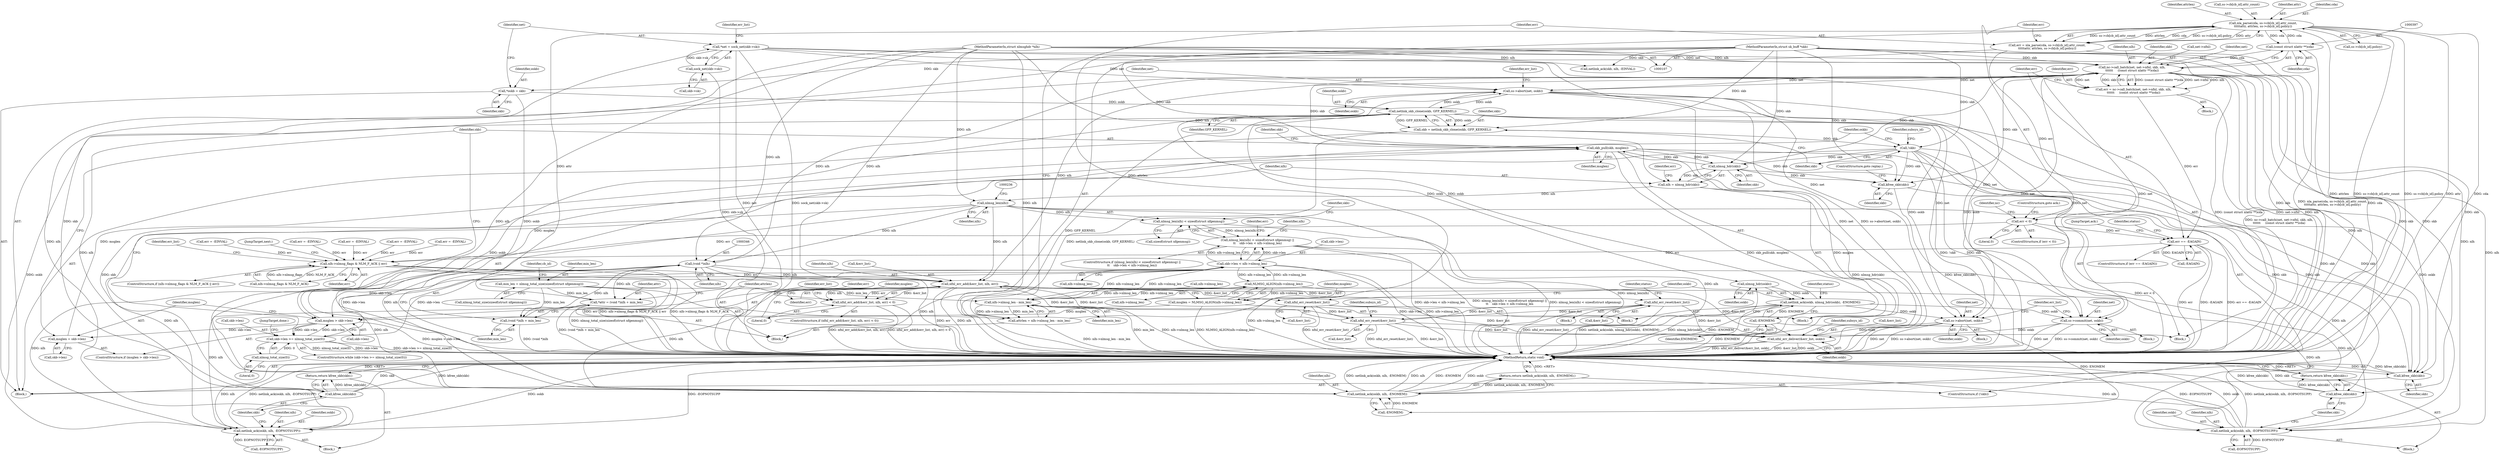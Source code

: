 digraph "1_linux_c58d6c93680f28ac58984af61d0a7ebf4319c241@array" {
"1000359" [label="(Call,nla_parse(cda, ss->cb[cb_id].attr_count,\n\t\t\t\t\tattr, attrlen, ss->cb[cb_id].policy))"];
"1000396" [label="(Call,(const struct nlattr **)cda)"];
"1000359" [label="(Call,nla_parse(cda, ss->cb[cb_id].attr_count,\n\t\t\t\t\tattr, attrlen, ss->cb[cb_id].policy))"];
"1000342" [label="(Call,*attr = (void *)nlh + min_len)"];
"1000345" [label="(Call,(void *)nlh)"];
"1000233" [label="(Call,nlmsg_len(nlh))"];
"1000223" [label="(Call,nlh = nlmsg_hdr(skb))"];
"1000225" [label="(Call,nlmsg_hdr(skb))"];
"1000464" [label="(Call,skb_pull(skb, msglen))"];
"1000389" [label="(Call,nc->call_batch(net, net->nfnl, skb, nlh,\n\t\t\t\t\t\t     (const struct nlattr **)cda))"];
"1000473" [label="(Call,ss->abort(net, oskb))"];
"1000117" [label="(Call,*net = sock_net(skb->sk))"];
"1000119" [label="(Call,sock_net(skb->sk))"];
"1000431" [label="(Call,netlink_ack(oskb, nlmsg_hdr(oskb), -ENOMEM))"];
"1000433" [label="(Call,nlmsg_hdr(oskb))"];
"1000145" [label="(Call,netlink_skb_clone(oskb, GFP_KERNEL))"];
"1000113" [label="(Call,*oskb = skb)"];
"1000108" [label="(MethodParameterIn,struct sk_buff *skb)"];
"1000435" [label="(Call,-ENOMEM)"];
"1000109" [label="(MethodParameterIn,struct nlmsghdr *nlh)"];
"1000454" [label="(Call,msglen > skb->len)"];
"1000447" [label="(Call,msglen = NLMSG_ALIGN(nlh->nlmsg_len))"];
"1000449" [label="(Call,NLMSG_ALIGN(nlh->nlmsg_len))"];
"1000352" [label="(Call,nlh->nlmsg_len - min_len)"];
"1000237" [label="(Call,skb->len < nlh->nlmsg_len)"];
"1000214" [label="(Call,skb->len >= nlmsg_total_size(0))"];
"1000218" [label="(Call,nlmsg_total_size(0))"];
"1000328" [label="(Call,min_len = nlmsg_total_size(sizeof(struct nfgenmsg)))"];
"1000459" [label="(Call,msglen = skb->len)"];
"1000149" [label="(Call,!skb)"];
"1000143" [label="(Call,skb = netlink_skb_clone(oskb, GFP_KERNEL))"];
"1000350" [label="(Call,attrlen = nlh->nlmsg_len - min_len)"];
"1000357" [label="(Call,err = nla_parse(cda, ss->cb[cb_id].attr_count,\n\t\t\t\t\tattr, attrlen, ss->cb[cb_id].policy))"];
"1000378" [label="(Call,err < 0)"];
"1000400" [label="(Call,err == -EAGAIN)"];
"1000411" [label="(Call,nlh->nlmsg_flags & NLM_F_ACK || err)"];
"1000421" [label="(Call,nfnl_err_add(&err_list, nlh, err))"];
"1000152" [label="(Call,netlink_ack(oskb, nlh, -ENOMEM))"];
"1000151" [label="(Return,return netlink_ack(oskb, nlh, -ENOMEM);)"];
"1000184" [label="(Call,netlink_ack(oskb, nlh, -EOPNOTSUPP))"];
"1000205" [label="(Call,netlink_ack(oskb, nlh, -EOPNOTSUPP))"];
"1000273" [label="(Call,nfnl_err_reset(&err_list))"];
"1000476" [label="(Call,nfnl_err_reset(&err_list))"];
"1000498" [label="(Call,nfnl_err_deliver(&err_list, oskb))"];
"1000420" [label="(Call,nfnl_err_add(&err_list, nlh, err) < 0)"];
"1000428" [label="(Call,nfnl_err_reset(&err_list))"];
"1000387" [label="(Call,err = nc->call_batch(net, net->nfnl, skb, nlh,\n\t\t\t\t\t\t     (const struct nlattr **)cda))"];
"1000232" [label="(Call,nlmsg_len(nlh) < sizeof(struct nfgenmsg))"];
"1000231" [label="(Call,nlmsg_len(nlh) < sizeof(struct nfgenmsg) ||\n\t\t    skb->len < nlh->nlmsg_len)"];
"1000344" [label="(Call,(void *)nlh + min_len)"];
"1000481" [label="(Call,kfree_skb(skb))"];
"1000504" [label="(Call,kfree_skb(skb))"];
"1000190" [label="(Call,kfree_skb(skb))"];
"1000189" [label="(Return,return kfree_skb(skb);)"];
"1000211" [label="(Call,kfree_skb(skb))"];
"1000210" [label="(Return,return kfree_skb(skb);)"];
"1000490" [label="(Call,ss->commit(net, oskb))"];
"1000495" [label="(Call,ss->abort(net, oskb))"];
"1000224" [label="(Identifier,nlh)"];
"1000465" [label="(Identifier,skb)"];
"1000400" [label="(Call,err == -EAGAIN)"];
"1000241" [label="(Call,nlh->nlmsg_len)"];
"1000438" [label="(Identifier,status)"];
"1000388" [label="(Identifier,err)"];
"1000226" [label="(Identifier,skb)"];
"1000359" [label="(Call,nla_parse(cda, ss->cb[cb_id].attr_count,\n\t\t\t\t\tattr, attrlen, ss->cb[cb_id].policy))"];
"1000491" [label="(Identifier,net)"];
"1000277" [label="(Identifier,status)"];
"1000420" [label="(Call,nfnl_err_add(&err_list, nlh, err) < 0)"];
"1000134" [label="(Call,netlink_ack(skb, nlh, -EINVAL))"];
"1000118" [label="(Identifier,net)"];
"1000492" [label="(Identifier,oskb)"];
"1000406" [label="(Identifier,status)"];
"1000399" [label="(ControlStructure,if (err == -EAGAIN))"];
"1000386" [label="(Block,)"];
"1000503" [label="(Identifier,subsys_id)"];
"1000357" [label="(Call,err = nla_parse(cda, ss->cb[cb_id].attr_count,\n\t\t\t\t\tattr, attrlen, ss->cb[cb_id].policy))"];
"1000335" [label="(Identifier,cb_id)"];
"1000187" [label="(Call,-EOPNOTSUPP)"];
"1000417" [label="(Identifier,err)"];
"1000272" [label="(Block,)"];
"1000369" [label="(Identifier,attrlen)"];
"1000442" [label="(Identifier,err)"];
"1000472" [label="(Block,)"];
"1000498" [label="(Call,nfnl_err_deliver(&err_list, oskb))"];
"1000428" [label="(Call,nfnl_err_reset(&err_list))"];
"1000213" [label="(ControlStructure,while (skb->len >= nlmsg_total_size(0)))"];
"1000233" [label="(Call,nlmsg_len(nlh))"];
"1000432" [label="(Identifier,oskb)"];
"1000473" [label="(Call,ss->abort(net, oskb))"];
"1000497" [label="(Identifier,oskb)"];
"1000456" [label="(Call,skb->len)"];
"1000450" [label="(Call,nlh->nlmsg_len)"];
"1000109" [label="(MethodParameterIn,struct nlmsghdr *nlh)"];
"1000434" [label="(Identifier,oskb)"];
"1000225" [label="(Call,nlmsg_hdr(skb))"];
"1000426" [label="(Literal,0)"];
"1000506" [label="(MethodReturn,static void)"];
"1000246" [label="(Identifier,err)"];
"1000181" [label="(Block,)"];
"1000185" [label="(Identifier,oskb)"];
"1000423" [label="(Identifier,err_list)"];
"1000460" [label="(Identifier,msglen)"];
"1000361" [label="(Call,ss->cb[cb_id].attr_count)"];
"1000258" [label="(Call,err = -EINVAL)"];
"1000330" [label="(Call,nlmsg_total_size(sizeof(struct nfgenmsg)))"];
"1000496" [label="(Identifier,net)"];
"1000329" [label="(Identifier,min_len)"];
"1000480" [label="(Identifier,subsys_id)"];
"1000152" [label="(Call,netlink_ack(oskb, nlh, -ENOMEM))"];
"1000115" [label="(Identifier,skb)"];
"1000424" [label="(Identifier,nlh)"];
"1000381" [label="(ControlStructure,goto ack;)"];
"1000433" [label="(Call,nlmsg_hdr(oskb))"];
"1000119" [label="(Call,sock_net(skb->sk))"];
"1000212" [label="(Identifier,skb)"];
"1000429" [label="(Call,&err_list)"];
"1000230" [label="(ControlStructure,if (nlmsg_len(nlh) < sizeof(struct nfgenmsg) ||\n\t\t    skb->len < nlh->nlmsg_len))"];
"1000191" [label="(Identifier,skb)"];
"1000120" [label="(Call,skb->sk)"];
"1000505" [label="(Identifier,skb)"];
"1000419" [label="(ControlStructure,if (nfnl_err_add(&err_list, nlh, err) < 0))"];
"1000144" [label="(Identifier,skb)"];
"1000410" [label="(ControlStructure,if (nlh->nlmsg_flags & NLM_F_ACK || err))"];
"1000500" [label="(Identifier,err_list)"];
"1000345" [label="(Call,(void *)nlh)"];
"1000117" [label="(Call,*net = sock_net(skb->sk))"];
"1000189" [label="(Return,return kfree_skb(skb);)"];
"1000384" [label="(Identifier,nc)"];
"1000387" [label="(Call,err = nc->call_batch(net, net->nfnl, skb, nlh,\n\t\t\t\t\t\t     (const struct nlattr **)cda))"];
"1000235" [label="(Call,sizeof(struct nfgenmsg))"];
"1000326" [label="(Block,)"];
"1000352" [label="(Call,nlh->nlmsg_len - min_len)"];
"1000446" [label="(JumpTarget,next:)"];
"1000245" [label="(Call,err = -EINVAL)"];
"1000148" [label="(ControlStructure,if (!skb))"];
"1000228" [label="(Identifier,err)"];
"1000153" [label="(Identifier,oskb)"];
"1000350" [label="(Call,attrlen = nlh->nlmsg_len - min_len)"];
"1000232" [label="(Call,nlmsg_len(nlh) < sizeof(struct nfgenmsg))"];
"1000412" [label="(Call,nlh->nlmsg_flags & NLM_F_ACK)"];
"1000154" [label="(Identifier,nlh)"];
"1000396" [label="(Call,(const struct nlattr **)cda)"];
"1000448" [label="(Identifier,msglen)"];
"1000216" [label="(Identifier,skb)"];
"1000427" [label="(Block,)"];
"1000474" [label="(Identifier,net)"];
"1000151" [label="(Return,return netlink_ack(oskb, nlh, -ENOMEM);)"];
"1000459" [label="(Call,msglen = skb->len)"];
"1000379" [label="(Identifier,err)"];
"1000143" [label="(Call,skb = netlink_skb_clone(oskb, GFP_KERNEL))"];
"1000190" [label="(Call,kfree_skb(skb))"];
"1000409" [label="(JumpTarget,ack:)"];
"1000455" [label="(Identifier,msglen)"];
"1000114" [label="(Identifier,oskb)"];
"1000254" [label="(Identifier,nlh)"];
"1000461" [label="(Call,skb->len)"];
"1000476" [label="(Call,nfnl_err_reset(&err_list))"];
"1000499" [label="(Call,&err_list)"];
"1000186" [label="(Identifier,nlh)"];
"1000184" [label="(Call,netlink_ack(oskb, nlh, -EOPNOTSUPP))"];
"1000411" [label="(Call,nlh->nlmsg_flags & NLM_F_ACK || err)"];
"1000435" [label="(Call,-ENOMEM)"];
"1000343" [label="(Identifier,attr)"];
"1000342" [label="(Call,*attr = (void *)nlh + min_len)"];
"1000155" [label="(Call,-ENOMEM)"];
"1000380" [label="(Literal,0)"];
"1000447" [label="(Call,msglen = NLMSG_ALIGN(nlh->nlmsg_len))"];
"1000377" [label="(ControlStructure,if (err < 0))"];
"1000489" [label="(Block,)"];
"1000344" [label="(Call,(void *)nlh + min_len)"];
"1000211" [label="(Call,kfree_skb(skb))"];
"1000234" [label="(Identifier,nlh)"];
"1000108" [label="(MethodParameterIn,struct sk_buff *skb)"];
"1000475" [label="(Identifier,oskb)"];
"1000126" [label="(Identifier,err_list)"];
"1000478" [label="(Identifier,err_list)"];
"1000431" [label="(Call,netlink_ack(oskb, nlmsg_hdr(oskb), -ENOMEM))"];
"1000146" [label="(Identifier,oskb)"];
"1000351" [label="(Identifier,attrlen)"];
"1000490" [label="(Call,ss->commit(net, oskb))"];
"1000494" [label="(Block,)"];
"1000483" [label="(ControlStructure,goto replay;)"];
"1000158" [label="(Identifier,subsys_id)"];
"1000149" [label="(Call,!skb)"];
"1000238" [label="(Call,skb->len)"];
"1000223" [label="(Call,nlh = nlmsg_hdr(skb))"];
"1000467" [label="(JumpTarget,done:)"];
"1000495" [label="(Call,ss->abort(net, oskb))"];
"1000401" [label="(Identifier,err)"];
"1000394" [label="(Identifier,skb)"];
"1000147" [label="(Identifier,GFP_KERNEL)"];
"1000449" [label="(Call,NLMSG_ALIGN(nlh->nlmsg_len))"];
"1000207" [label="(Identifier,nlh)"];
"1000391" [label="(Call,net->nfnl)"];
"1000347" [label="(Identifier,nlh)"];
"1000464" [label="(Call,skb_pull(skb, msglen))"];
"1000378" [label="(Call,err < 0)"];
"1000239" [label="(Identifier,skb)"];
"1000477" [label="(Call,&err_list)"];
"1000348" [label="(Identifier,min_len)"];
"1000321" [label="(Call,err = -EINVAL)"];
"1000220" [label="(Block,)"];
"1000150" [label="(Identifier,skb)"];
"1000454" [label="(Call,msglen > skb->len)"];
"1000436" [label="(Identifier,ENOMEM)"];
"1000218" [label="(Call,nlmsg_total_size(0))"];
"1000389" [label="(Call,nc->call_batch(net, net->nfnl, skb, nlh,\n\t\t\t\t\t\t     (const struct nlattr **)cda))"];
"1000210" [label="(Return,return kfree_skb(skb);)"];
"1000368" [label="(Identifier,attr)"];
"1000390" [label="(Identifier,net)"];
"1000296" [label="(Call,err = -EINVAL)"];
"1000453" [label="(ControlStructure,if (msglen > skb->len))"];
"1000219" [label="(Literal,0)"];
"1000145" [label="(Call,netlink_skb_clone(oskb, GFP_KERNEL))"];
"1000214" [label="(Call,skb->len >= nlmsg_total_size(0))"];
"1000395" [label="(Identifier,nlh)"];
"1000205" [label="(Call,netlink_ack(oskb, nlh, -EOPNOTSUPP))"];
"1000402" [label="(Call,-EAGAIN)"];
"1000501" [label="(Identifier,oskb)"];
"1000328" [label="(Call,min_len = nlmsg_total_size(sizeof(struct nfgenmsg)))"];
"1000466" [label="(Identifier,msglen)"];
"1000370" [label="(Call,ss->cb[cb_id].policy)"];
"1000273" [label="(Call,nfnl_err_reset(&err_list))"];
"1000356" [label="(Identifier,min_len)"];
"1000111" [label="(Block,)"];
"1000358" [label="(Identifier,err)"];
"1000231" [label="(Call,nlmsg_len(nlh) < sizeof(struct nfgenmsg) ||\n\t\t    skb->len < nlh->nlmsg_len)"];
"1000425" [label="(Identifier,err)"];
"1000215" [label="(Call,skb->len)"];
"1000237" [label="(Call,skb->len < nlh->nlmsg_len)"];
"1000206" [label="(Identifier,oskb)"];
"1000482" [label="(Identifier,skb)"];
"1000113" [label="(Call,*oskb = skb)"];
"1000430" [label="(Identifier,err_list)"];
"1000504" [label="(Call,kfree_skb(skb))"];
"1000421" [label="(Call,nfnl_err_add(&err_list, nlh, err))"];
"1000398" [label="(Identifier,cda)"];
"1000360" [label="(Identifier,cda)"];
"1000422" [label="(Call,&err_list)"];
"1000208" [label="(Call,-EOPNOTSUPP)"];
"1000353" [label="(Call,nlh->nlmsg_len)"];
"1000307" [label="(Call,err = -EINVAL)"];
"1000202" [label="(Block,)"];
"1000481" [label="(Call,kfree_skb(skb))"];
"1000274" [label="(Call,&err_list)"];
"1000359" -> "1000357"  [label="AST: "];
"1000359" -> "1000370"  [label="CFG: "];
"1000360" -> "1000359"  [label="AST: "];
"1000361" -> "1000359"  [label="AST: "];
"1000368" -> "1000359"  [label="AST: "];
"1000369" -> "1000359"  [label="AST: "];
"1000370" -> "1000359"  [label="AST: "];
"1000357" -> "1000359"  [label="CFG: "];
"1000359" -> "1000506"  [label="DDG: attrlen"];
"1000359" -> "1000506"  [label="DDG: ss->cb[cb_id].attr_count"];
"1000359" -> "1000506"  [label="DDG: ss->cb[cb_id].policy"];
"1000359" -> "1000506"  [label="DDG: attr"];
"1000359" -> "1000506"  [label="DDG: cda"];
"1000359" -> "1000357"  [label="DDG: ss->cb[cb_id].attr_count"];
"1000359" -> "1000357"  [label="DDG: attrlen"];
"1000359" -> "1000357"  [label="DDG: cda"];
"1000359" -> "1000357"  [label="DDG: ss->cb[cb_id].policy"];
"1000359" -> "1000357"  [label="DDG: attr"];
"1000396" -> "1000359"  [label="DDG: cda"];
"1000342" -> "1000359"  [label="DDG: attr"];
"1000350" -> "1000359"  [label="DDG: attrlen"];
"1000359" -> "1000396"  [label="DDG: cda"];
"1000396" -> "1000389"  [label="AST: "];
"1000396" -> "1000398"  [label="CFG: "];
"1000397" -> "1000396"  [label="AST: "];
"1000398" -> "1000396"  [label="AST: "];
"1000389" -> "1000396"  [label="CFG: "];
"1000396" -> "1000506"  [label="DDG: cda"];
"1000396" -> "1000389"  [label="DDG: cda"];
"1000342" -> "1000326"  [label="AST: "];
"1000342" -> "1000344"  [label="CFG: "];
"1000343" -> "1000342"  [label="AST: "];
"1000344" -> "1000342"  [label="AST: "];
"1000351" -> "1000342"  [label="CFG: "];
"1000342" -> "1000506"  [label="DDG: (void *)nlh + min_len"];
"1000345" -> "1000342"  [label="DDG: nlh"];
"1000328" -> "1000342"  [label="DDG: min_len"];
"1000345" -> "1000344"  [label="AST: "];
"1000345" -> "1000347"  [label="CFG: "];
"1000346" -> "1000345"  [label="AST: "];
"1000347" -> "1000345"  [label="AST: "];
"1000348" -> "1000345"  [label="CFG: "];
"1000345" -> "1000506"  [label="DDG: nlh"];
"1000345" -> "1000152"  [label="DDG: nlh"];
"1000345" -> "1000184"  [label="DDG: nlh"];
"1000345" -> "1000205"  [label="DDG: nlh"];
"1000345" -> "1000344"  [label="DDG: nlh"];
"1000233" -> "1000345"  [label="DDG: nlh"];
"1000109" -> "1000345"  [label="DDG: nlh"];
"1000345" -> "1000389"  [label="DDG: nlh"];
"1000345" -> "1000421"  [label="DDG: nlh"];
"1000233" -> "1000232"  [label="AST: "];
"1000233" -> "1000234"  [label="CFG: "];
"1000234" -> "1000233"  [label="AST: "];
"1000236" -> "1000233"  [label="CFG: "];
"1000233" -> "1000506"  [label="DDG: nlh"];
"1000233" -> "1000152"  [label="DDG: nlh"];
"1000233" -> "1000184"  [label="DDG: nlh"];
"1000233" -> "1000205"  [label="DDG: nlh"];
"1000233" -> "1000232"  [label="DDG: nlh"];
"1000223" -> "1000233"  [label="DDG: nlh"];
"1000109" -> "1000233"  [label="DDG: nlh"];
"1000233" -> "1000421"  [label="DDG: nlh"];
"1000223" -> "1000220"  [label="AST: "];
"1000223" -> "1000225"  [label="CFG: "];
"1000224" -> "1000223"  [label="AST: "];
"1000225" -> "1000223"  [label="AST: "];
"1000228" -> "1000223"  [label="CFG: "];
"1000223" -> "1000506"  [label="DDG: nlmsg_hdr(skb)"];
"1000225" -> "1000223"  [label="DDG: skb"];
"1000109" -> "1000223"  [label="DDG: nlh"];
"1000225" -> "1000226"  [label="CFG: "];
"1000226" -> "1000225"  [label="AST: "];
"1000464" -> "1000225"  [label="DDG: skb"];
"1000149" -> "1000225"  [label="DDG: skb"];
"1000108" -> "1000225"  [label="DDG: skb"];
"1000225" -> "1000389"  [label="DDG: skb"];
"1000225" -> "1000464"  [label="DDG: skb"];
"1000225" -> "1000481"  [label="DDG: skb"];
"1000225" -> "1000504"  [label="DDG: skb"];
"1000464" -> "1000220"  [label="AST: "];
"1000464" -> "1000466"  [label="CFG: "];
"1000465" -> "1000464"  [label="AST: "];
"1000466" -> "1000464"  [label="AST: "];
"1000216" -> "1000464"  [label="CFG: "];
"1000464" -> "1000506"  [label="DDG: skb_pull(skb, msglen)"];
"1000464" -> "1000506"  [label="DDG: msglen"];
"1000389" -> "1000464"  [label="DDG: skb"];
"1000108" -> "1000464"  [label="DDG: skb"];
"1000454" -> "1000464"  [label="DDG: msglen"];
"1000459" -> "1000464"  [label="DDG: msglen"];
"1000464" -> "1000481"  [label="DDG: skb"];
"1000464" -> "1000504"  [label="DDG: skb"];
"1000389" -> "1000387"  [label="AST: "];
"1000390" -> "1000389"  [label="AST: "];
"1000391" -> "1000389"  [label="AST: "];
"1000394" -> "1000389"  [label="AST: "];
"1000395" -> "1000389"  [label="AST: "];
"1000387" -> "1000389"  [label="CFG: "];
"1000389" -> "1000506"  [label="DDG: (const struct nlattr **)cda"];
"1000389" -> "1000506"  [label="DDG: net->nfnl"];
"1000389" -> "1000506"  [label="DDG: nlh"];
"1000389" -> "1000152"  [label="DDG: nlh"];
"1000389" -> "1000184"  [label="DDG: nlh"];
"1000389" -> "1000205"  [label="DDG: nlh"];
"1000389" -> "1000387"  [label="DDG: (const struct nlattr **)cda"];
"1000389" -> "1000387"  [label="DDG: net->nfnl"];
"1000389" -> "1000387"  [label="DDG: nlh"];
"1000389" -> "1000387"  [label="DDG: net"];
"1000389" -> "1000387"  [label="DDG: skb"];
"1000473" -> "1000389"  [label="DDG: net"];
"1000117" -> "1000389"  [label="DDG: net"];
"1000108" -> "1000389"  [label="DDG: skb"];
"1000109" -> "1000389"  [label="DDG: nlh"];
"1000389" -> "1000421"  [label="DDG: nlh"];
"1000389" -> "1000473"  [label="DDG: net"];
"1000389" -> "1000481"  [label="DDG: skb"];
"1000389" -> "1000490"  [label="DDG: net"];
"1000389" -> "1000495"  [label="DDG: net"];
"1000389" -> "1000504"  [label="DDG: skb"];
"1000473" -> "1000472"  [label="AST: "];
"1000473" -> "1000475"  [label="CFG: "];
"1000474" -> "1000473"  [label="AST: "];
"1000475" -> "1000473"  [label="AST: "];
"1000478" -> "1000473"  [label="CFG: "];
"1000473" -> "1000506"  [label="DDG: net"];
"1000473" -> "1000506"  [label="DDG: ss->abort(net, oskb)"];
"1000473" -> "1000145"  [label="DDG: oskb"];
"1000117" -> "1000473"  [label="DDG: net"];
"1000431" -> "1000473"  [label="DDG: oskb"];
"1000145" -> "1000473"  [label="DDG: oskb"];
"1000473" -> "1000490"  [label="DDG: net"];
"1000473" -> "1000495"  [label="DDG: net"];
"1000117" -> "1000111"  [label="AST: "];
"1000117" -> "1000119"  [label="CFG: "];
"1000118" -> "1000117"  [label="AST: "];
"1000119" -> "1000117"  [label="AST: "];
"1000126" -> "1000117"  [label="CFG: "];
"1000117" -> "1000506"  [label="DDG: net"];
"1000117" -> "1000506"  [label="DDG: sock_net(skb->sk)"];
"1000119" -> "1000117"  [label="DDG: skb->sk"];
"1000117" -> "1000490"  [label="DDG: net"];
"1000117" -> "1000495"  [label="DDG: net"];
"1000119" -> "1000120"  [label="CFG: "];
"1000120" -> "1000119"  [label="AST: "];
"1000119" -> "1000506"  [label="DDG: skb->sk"];
"1000431" -> "1000427"  [label="AST: "];
"1000431" -> "1000435"  [label="CFG: "];
"1000432" -> "1000431"  [label="AST: "];
"1000433" -> "1000431"  [label="AST: "];
"1000435" -> "1000431"  [label="AST: "];
"1000438" -> "1000431"  [label="CFG: "];
"1000431" -> "1000506"  [label="DDG: netlink_ack(oskb, nlmsg_hdr(oskb), -ENOMEM)"];
"1000431" -> "1000506"  [label="DDG: nlmsg_hdr(oskb)"];
"1000431" -> "1000506"  [label="DDG: -ENOMEM"];
"1000433" -> "1000431"  [label="DDG: oskb"];
"1000435" -> "1000431"  [label="DDG: ENOMEM"];
"1000431" -> "1000490"  [label="DDG: oskb"];
"1000431" -> "1000495"  [label="DDG: oskb"];
"1000433" -> "1000434"  [label="CFG: "];
"1000434" -> "1000433"  [label="AST: "];
"1000436" -> "1000433"  [label="CFG: "];
"1000145" -> "1000433"  [label="DDG: oskb"];
"1000145" -> "1000143"  [label="AST: "];
"1000145" -> "1000147"  [label="CFG: "];
"1000146" -> "1000145"  [label="AST: "];
"1000147" -> "1000145"  [label="AST: "];
"1000143" -> "1000145"  [label="CFG: "];
"1000145" -> "1000506"  [label="DDG: GFP_KERNEL"];
"1000145" -> "1000143"  [label="DDG: oskb"];
"1000145" -> "1000143"  [label="DDG: GFP_KERNEL"];
"1000113" -> "1000145"  [label="DDG: oskb"];
"1000145" -> "1000152"  [label="DDG: oskb"];
"1000145" -> "1000184"  [label="DDG: oskb"];
"1000145" -> "1000205"  [label="DDG: oskb"];
"1000145" -> "1000490"  [label="DDG: oskb"];
"1000145" -> "1000495"  [label="DDG: oskb"];
"1000113" -> "1000111"  [label="AST: "];
"1000113" -> "1000115"  [label="CFG: "];
"1000114" -> "1000113"  [label="AST: "];
"1000115" -> "1000113"  [label="AST: "];
"1000118" -> "1000113"  [label="CFG: "];
"1000113" -> "1000506"  [label="DDG: oskb"];
"1000108" -> "1000113"  [label="DDG: skb"];
"1000108" -> "1000107"  [label="AST: "];
"1000108" -> "1000506"  [label="DDG: skb"];
"1000108" -> "1000134"  [label="DDG: skb"];
"1000108" -> "1000143"  [label="DDG: skb"];
"1000108" -> "1000149"  [label="DDG: skb"];
"1000108" -> "1000190"  [label="DDG: skb"];
"1000108" -> "1000211"  [label="DDG: skb"];
"1000108" -> "1000481"  [label="DDG: skb"];
"1000108" -> "1000504"  [label="DDG: skb"];
"1000435" -> "1000436"  [label="CFG: "];
"1000436" -> "1000435"  [label="AST: "];
"1000435" -> "1000506"  [label="DDG: ENOMEM"];
"1000435" -> "1000155"  [label="DDG: ENOMEM"];
"1000109" -> "1000107"  [label="AST: "];
"1000109" -> "1000506"  [label="DDG: nlh"];
"1000109" -> "1000134"  [label="DDG: nlh"];
"1000109" -> "1000152"  [label="DDG: nlh"];
"1000109" -> "1000184"  [label="DDG: nlh"];
"1000109" -> "1000205"  [label="DDG: nlh"];
"1000109" -> "1000421"  [label="DDG: nlh"];
"1000454" -> "1000453"  [label="AST: "];
"1000454" -> "1000456"  [label="CFG: "];
"1000455" -> "1000454"  [label="AST: "];
"1000456" -> "1000454"  [label="AST: "];
"1000460" -> "1000454"  [label="CFG: "];
"1000465" -> "1000454"  [label="CFG: "];
"1000454" -> "1000506"  [label="DDG: msglen > skb->len"];
"1000454" -> "1000214"  [label="DDG: skb->len"];
"1000447" -> "1000454"  [label="DDG: msglen"];
"1000237" -> "1000454"  [label="DDG: skb->len"];
"1000214" -> "1000454"  [label="DDG: skb->len"];
"1000454" -> "1000459"  [label="DDG: skb->len"];
"1000447" -> "1000220"  [label="AST: "];
"1000447" -> "1000449"  [label="CFG: "];
"1000448" -> "1000447"  [label="AST: "];
"1000449" -> "1000447"  [label="AST: "];
"1000455" -> "1000447"  [label="CFG: "];
"1000447" -> "1000506"  [label="DDG: NLMSG_ALIGN(nlh->nlmsg_len)"];
"1000449" -> "1000447"  [label="DDG: nlh->nlmsg_len"];
"1000449" -> "1000450"  [label="CFG: "];
"1000450" -> "1000449"  [label="AST: "];
"1000449" -> "1000506"  [label="DDG: nlh->nlmsg_len"];
"1000449" -> "1000237"  [label="DDG: nlh->nlmsg_len"];
"1000449" -> "1000352"  [label="DDG: nlh->nlmsg_len"];
"1000352" -> "1000449"  [label="DDG: nlh->nlmsg_len"];
"1000237" -> "1000449"  [label="DDG: nlh->nlmsg_len"];
"1000352" -> "1000350"  [label="AST: "];
"1000352" -> "1000356"  [label="CFG: "];
"1000353" -> "1000352"  [label="AST: "];
"1000356" -> "1000352"  [label="AST: "];
"1000350" -> "1000352"  [label="CFG: "];
"1000352" -> "1000506"  [label="DDG: min_len"];
"1000352" -> "1000506"  [label="DDG: nlh->nlmsg_len"];
"1000352" -> "1000237"  [label="DDG: nlh->nlmsg_len"];
"1000352" -> "1000350"  [label="DDG: nlh->nlmsg_len"];
"1000352" -> "1000350"  [label="DDG: min_len"];
"1000237" -> "1000352"  [label="DDG: nlh->nlmsg_len"];
"1000328" -> "1000352"  [label="DDG: min_len"];
"1000237" -> "1000231"  [label="AST: "];
"1000237" -> "1000241"  [label="CFG: "];
"1000238" -> "1000237"  [label="AST: "];
"1000241" -> "1000237"  [label="AST: "];
"1000231" -> "1000237"  [label="CFG: "];
"1000237" -> "1000506"  [label="DDG: skb->len"];
"1000237" -> "1000506"  [label="DDG: nlh->nlmsg_len"];
"1000237" -> "1000214"  [label="DDG: skb->len"];
"1000237" -> "1000231"  [label="DDG: skb->len"];
"1000237" -> "1000231"  [label="DDG: nlh->nlmsg_len"];
"1000214" -> "1000237"  [label="DDG: skb->len"];
"1000214" -> "1000213"  [label="AST: "];
"1000214" -> "1000218"  [label="CFG: "];
"1000215" -> "1000214"  [label="AST: "];
"1000218" -> "1000214"  [label="AST: "];
"1000224" -> "1000214"  [label="CFG: "];
"1000467" -> "1000214"  [label="CFG: "];
"1000214" -> "1000506"  [label="DDG: skb->len >= nlmsg_total_size(0)"];
"1000214" -> "1000506"  [label="DDG: nlmsg_total_size(0)"];
"1000214" -> "1000506"  [label="DDG: skb->len"];
"1000218" -> "1000214"  [label="DDG: 0"];
"1000218" -> "1000219"  [label="CFG: "];
"1000219" -> "1000218"  [label="AST: "];
"1000328" -> "1000326"  [label="AST: "];
"1000328" -> "1000330"  [label="CFG: "];
"1000329" -> "1000328"  [label="AST: "];
"1000330" -> "1000328"  [label="AST: "];
"1000335" -> "1000328"  [label="CFG: "];
"1000328" -> "1000506"  [label="DDG: nlmsg_total_size(sizeof(struct nfgenmsg))"];
"1000328" -> "1000344"  [label="DDG: min_len"];
"1000459" -> "1000453"  [label="AST: "];
"1000459" -> "1000461"  [label="CFG: "];
"1000460" -> "1000459"  [label="AST: "];
"1000461" -> "1000459"  [label="AST: "];
"1000465" -> "1000459"  [label="CFG: "];
"1000149" -> "1000148"  [label="AST: "];
"1000149" -> "1000150"  [label="CFG: "];
"1000150" -> "1000149"  [label="AST: "];
"1000153" -> "1000149"  [label="CFG: "];
"1000158" -> "1000149"  [label="CFG: "];
"1000149" -> "1000506"  [label="DDG: !skb"];
"1000149" -> "1000506"  [label="DDG: skb"];
"1000143" -> "1000149"  [label="DDG: skb"];
"1000149" -> "1000190"  [label="DDG: skb"];
"1000149" -> "1000211"  [label="DDG: skb"];
"1000149" -> "1000481"  [label="DDG: skb"];
"1000149" -> "1000504"  [label="DDG: skb"];
"1000143" -> "1000111"  [label="AST: "];
"1000144" -> "1000143"  [label="AST: "];
"1000150" -> "1000143"  [label="CFG: "];
"1000143" -> "1000506"  [label="DDG: netlink_skb_clone(oskb, GFP_KERNEL)"];
"1000350" -> "1000326"  [label="AST: "];
"1000351" -> "1000350"  [label="AST: "];
"1000358" -> "1000350"  [label="CFG: "];
"1000350" -> "1000506"  [label="DDG: nlh->nlmsg_len - min_len"];
"1000357" -> "1000326"  [label="AST: "];
"1000358" -> "1000357"  [label="AST: "];
"1000379" -> "1000357"  [label="CFG: "];
"1000357" -> "1000506"  [label="DDG: nla_parse(cda, ss->cb[cb_id].attr_count,\n\t\t\t\t\tattr, attrlen, ss->cb[cb_id].policy)"];
"1000357" -> "1000378"  [label="DDG: err"];
"1000378" -> "1000377"  [label="AST: "];
"1000378" -> "1000380"  [label="CFG: "];
"1000379" -> "1000378"  [label="AST: "];
"1000380" -> "1000378"  [label="AST: "];
"1000381" -> "1000378"  [label="CFG: "];
"1000384" -> "1000378"  [label="CFG: "];
"1000378" -> "1000506"  [label="DDG: err < 0"];
"1000378" -> "1000400"  [label="DDG: err"];
"1000378" -> "1000411"  [label="DDG: err"];
"1000400" -> "1000399"  [label="AST: "];
"1000400" -> "1000402"  [label="CFG: "];
"1000401" -> "1000400"  [label="AST: "];
"1000402" -> "1000400"  [label="AST: "];
"1000406" -> "1000400"  [label="CFG: "];
"1000409" -> "1000400"  [label="CFG: "];
"1000400" -> "1000506"  [label="DDG: err"];
"1000400" -> "1000506"  [label="DDG: -EAGAIN"];
"1000400" -> "1000506"  [label="DDG: err == -EAGAIN"];
"1000387" -> "1000400"  [label="DDG: err"];
"1000402" -> "1000400"  [label="DDG: EAGAIN"];
"1000400" -> "1000411"  [label="DDG: err"];
"1000411" -> "1000410"  [label="AST: "];
"1000411" -> "1000412"  [label="CFG: "];
"1000411" -> "1000417"  [label="CFG: "];
"1000412" -> "1000411"  [label="AST: "];
"1000417" -> "1000411"  [label="AST: "];
"1000423" -> "1000411"  [label="CFG: "];
"1000446" -> "1000411"  [label="CFG: "];
"1000411" -> "1000506"  [label="DDG: nlh->nlmsg_flags & NLM_F_ACK || err"];
"1000411" -> "1000506"  [label="DDG: nlh->nlmsg_flags & NLM_F_ACK"];
"1000411" -> "1000506"  [label="DDG: err"];
"1000412" -> "1000411"  [label="DDG: nlh->nlmsg_flags"];
"1000412" -> "1000411"  [label="DDG: NLM_F_ACK"];
"1000258" -> "1000411"  [label="DDG: err"];
"1000296" -> "1000411"  [label="DDG: err"];
"1000321" -> "1000411"  [label="DDG: err"];
"1000307" -> "1000411"  [label="DDG: err"];
"1000245" -> "1000411"  [label="DDG: err"];
"1000411" -> "1000421"  [label="DDG: err"];
"1000421" -> "1000420"  [label="AST: "];
"1000421" -> "1000425"  [label="CFG: "];
"1000422" -> "1000421"  [label="AST: "];
"1000424" -> "1000421"  [label="AST: "];
"1000425" -> "1000421"  [label="AST: "];
"1000426" -> "1000421"  [label="CFG: "];
"1000421" -> "1000506"  [label="DDG: err"];
"1000421" -> "1000506"  [label="DDG: nlh"];
"1000421" -> "1000152"  [label="DDG: nlh"];
"1000421" -> "1000184"  [label="DDG: nlh"];
"1000421" -> "1000205"  [label="DDG: nlh"];
"1000421" -> "1000273"  [label="DDG: &err_list"];
"1000421" -> "1000420"  [label="DDG: &err_list"];
"1000421" -> "1000420"  [label="DDG: nlh"];
"1000421" -> "1000420"  [label="DDG: err"];
"1000476" -> "1000421"  [label="DDG: &err_list"];
"1000421" -> "1000428"  [label="DDG: &err_list"];
"1000421" -> "1000476"  [label="DDG: &err_list"];
"1000421" -> "1000498"  [label="DDG: &err_list"];
"1000152" -> "1000151"  [label="AST: "];
"1000152" -> "1000155"  [label="CFG: "];
"1000153" -> "1000152"  [label="AST: "];
"1000154" -> "1000152"  [label="AST: "];
"1000155" -> "1000152"  [label="AST: "];
"1000151" -> "1000152"  [label="CFG: "];
"1000152" -> "1000506"  [label="DDG: netlink_ack(oskb, nlh, -ENOMEM)"];
"1000152" -> "1000506"  [label="DDG: -ENOMEM"];
"1000152" -> "1000506"  [label="DDG: oskb"];
"1000152" -> "1000506"  [label="DDG: nlh"];
"1000152" -> "1000151"  [label="DDG: netlink_ack(oskb, nlh, -ENOMEM)"];
"1000155" -> "1000152"  [label="DDG: ENOMEM"];
"1000151" -> "1000148"  [label="AST: "];
"1000506" -> "1000151"  [label="CFG: "];
"1000151" -> "1000506"  [label="DDG: <RET>"];
"1000184" -> "1000181"  [label="AST: "];
"1000184" -> "1000187"  [label="CFG: "];
"1000185" -> "1000184"  [label="AST: "];
"1000186" -> "1000184"  [label="AST: "];
"1000187" -> "1000184"  [label="AST: "];
"1000191" -> "1000184"  [label="CFG: "];
"1000184" -> "1000506"  [label="DDG: nlh"];
"1000184" -> "1000506"  [label="DDG: -EOPNOTSUPP"];
"1000184" -> "1000506"  [label="DDG: oskb"];
"1000184" -> "1000506"  [label="DDG: netlink_ack(oskb, nlh, -EOPNOTSUPP)"];
"1000187" -> "1000184"  [label="DDG: EOPNOTSUPP"];
"1000205" -> "1000202"  [label="AST: "];
"1000205" -> "1000208"  [label="CFG: "];
"1000206" -> "1000205"  [label="AST: "];
"1000207" -> "1000205"  [label="AST: "];
"1000208" -> "1000205"  [label="AST: "];
"1000212" -> "1000205"  [label="CFG: "];
"1000205" -> "1000506"  [label="DDG: oskb"];
"1000205" -> "1000506"  [label="DDG: -EOPNOTSUPP"];
"1000205" -> "1000506"  [label="DDG: nlh"];
"1000205" -> "1000506"  [label="DDG: netlink_ack(oskb, nlh, -EOPNOTSUPP)"];
"1000208" -> "1000205"  [label="DDG: EOPNOTSUPP"];
"1000273" -> "1000272"  [label="AST: "];
"1000273" -> "1000274"  [label="CFG: "];
"1000274" -> "1000273"  [label="AST: "];
"1000277" -> "1000273"  [label="CFG: "];
"1000273" -> "1000506"  [label="DDG: nfnl_err_reset(&err_list)"];
"1000476" -> "1000273"  [label="DDG: &err_list"];
"1000273" -> "1000476"  [label="DDG: &err_list"];
"1000273" -> "1000498"  [label="DDG: &err_list"];
"1000476" -> "1000472"  [label="AST: "];
"1000476" -> "1000477"  [label="CFG: "];
"1000477" -> "1000476"  [label="AST: "];
"1000480" -> "1000476"  [label="CFG: "];
"1000476" -> "1000506"  [label="DDG: nfnl_err_reset(&err_list)"];
"1000476" -> "1000506"  [label="DDG: &err_list"];
"1000428" -> "1000476"  [label="DDG: &err_list"];
"1000476" -> "1000498"  [label="DDG: &err_list"];
"1000498" -> "1000111"  [label="AST: "];
"1000498" -> "1000501"  [label="CFG: "];
"1000499" -> "1000498"  [label="AST: "];
"1000501" -> "1000498"  [label="AST: "];
"1000503" -> "1000498"  [label="CFG: "];
"1000498" -> "1000506"  [label="DDG: nfnl_err_deliver(&err_list, oskb)"];
"1000498" -> "1000506"  [label="DDG: &err_list"];
"1000498" -> "1000506"  [label="DDG: oskb"];
"1000428" -> "1000498"  [label="DDG: &err_list"];
"1000495" -> "1000498"  [label="DDG: oskb"];
"1000490" -> "1000498"  [label="DDG: oskb"];
"1000420" -> "1000419"  [label="AST: "];
"1000420" -> "1000426"  [label="CFG: "];
"1000426" -> "1000420"  [label="AST: "];
"1000430" -> "1000420"  [label="CFG: "];
"1000442" -> "1000420"  [label="CFG: "];
"1000420" -> "1000506"  [label="DDG: nfnl_err_add(&err_list, nlh, err) < 0"];
"1000420" -> "1000506"  [label="DDG: nfnl_err_add(&err_list, nlh, err)"];
"1000428" -> "1000427"  [label="AST: "];
"1000428" -> "1000429"  [label="CFG: "];
"1000429" -> "1000428"  [label="AST: "];
"1000432" -> "1000428"  [label="CFG: "];
"1000428" -> "1000506"  [label="DDG: nfnl_err_reset(&err_list)"];
"1000387" -> "1000386"  [label="AST: "];
"1000388" -> "1000387"  [label="AST: "];
"1000401" -> "1000387"  [label="CFG: "];
"1000387" -> "1000506"  [label="DDG: nc->call_batch(net, net->nfnl, skb, nlh,\n\t\t\t\t\t\t     (const struct nlattr **)cda)"];
"1000232" -> "1000231"  [label="AST: "];
"1000232" -> "1000235"  [label="CFG: "];
"1000235" -> "1000232"  [label="AST: "];
"1000239" -> "1000232"  [label="CFG: "];
"1000231" -> "1000232"  [label="CFG: "];
"1000232" -> "1000506"  [label="DDG: nlmsg_len(nlh)"];
"1000232" -> "1000231"  [label="DDG: nlmsg_len(nlh)"];
"1000231" -> "1000230"  [label="AST: "];
"1000246" -> "1000231"  [label="CFG: "];
"1000254" -> "1000231"  [label="CFG: "];
"1000231" -> "1000506"  [label="DDG: skb->len < nlh->nlmsg_len"];
"1000231" -> "1000506"  [label="DDG: nlmsg_len(nlh) < sizeof(struct nfgenmsg) ||\n\t\t    skb->len < nlh->nlmsg_len"];
"1000231" -> "1000506"  [label="DDG: nlmsg_len(nlh) < sizeof(struct nfgenmsg)"];
"1000344" -> "1000348"  [label="CFG: "];
"1000348" -> "1000344"  [label="AST: "];
"1000344" -> "1000506"  [label="DDG: (void *)nlh"];
"1000481" -> "1000472"  [label="AST: "];
"1000481" -> "1000482"  [label="CFG: "];
"1000482" -> "1000481"  [label="AST: "];
"1000483" -> "1000481"  [label="CFG: "];
"1000481" -> "1000506"  [label="DDG: kfree_skb(skb)"];
"1000504" -> "1000111"  [label="AST: "];
"1000504" -> "1000505"  [label="CFG: "];
"1000505" -> "1000504"  [label="AST: "];
"1000506" -> "1000504"  [label="CFG: "];
"1000504" -> "1000506"  [label="DDG: skb"];
"1000504" -> "1000506"  [label="DDG: kfree_skb(skb)"];
"1000190" -> "1000189"  [label="AST: "];
"1000190" -> "1000191"  [label="CFG: "];
"1000191" -> "1000190"  [label="AST: "];
"1000189" -> "1000190"  [label="CFG: "];
"1000190" -> "1000506"  [label="DDG: kfree_skb(skb)"];
"1000190" -> "1000506"  [label="DDG: skb"];
"1000190" -> "1000189"  [label="DDG: kfree_skb(skb)"];
"1000189" -> "1000181"  [label="AST: "];
"1000506" -> "1000189"  [label="CFG: "];
"1000189" -> "1000506"  [label="DDG: <RET>"];
"1000211" -> "1000210"  [label="AST: "];
"1000211" -> "1000212"  [label="CFG: "];
"1000212" -> "1000211"  [label="AST: "];
"1000210" -> "1000211"  [label="CFG: "];
"1000211" -> "1000506"  [label="DDG: skb"];
"1000211" -> "1000506"  [label="DDG: kfree_skb(skb)"];
"1000211" -> "1000210"  [label="DDG: kfree_skb(skb)"];
"1000210" -> "1000202"  [label="AST: "];
"1000506" -> "1000210"  [label="CFG: "];
"1000210" -> "1000506"  [label="DDG: <RET>"];
"1000490" -> "1000489"  [label="AST: "];
"1000490" -> "1000492"  [label="CFG: "];
"1000491" -> "1000490"  [label="AST: "];
"1000492" -> "1000490"  [label="AST: "];
"1000500" -> "1000490"  [label="CFG: "];
"1000490" -> "1000506"  [label="DDG: net"];
"1000490" -> "1000506"  [label="DDG: ss->commit(net, oskb)"];
"1000495" -> "1000494"  [label="AST: "];
"1000495" -> "1000497"  [label="CFG: "];
"1000496" -> "1000495"  [label="AST: "];
"1000497" -> "1000495"  [label="AST: "];
"1000500" -> "1000495"  [label="CFG: "];
"1000495" -> "1000506"  [label="DDG: net"];
"1000495" -> "1000506"  [label="DDG: ss->abort(net, oskb)"];
}
